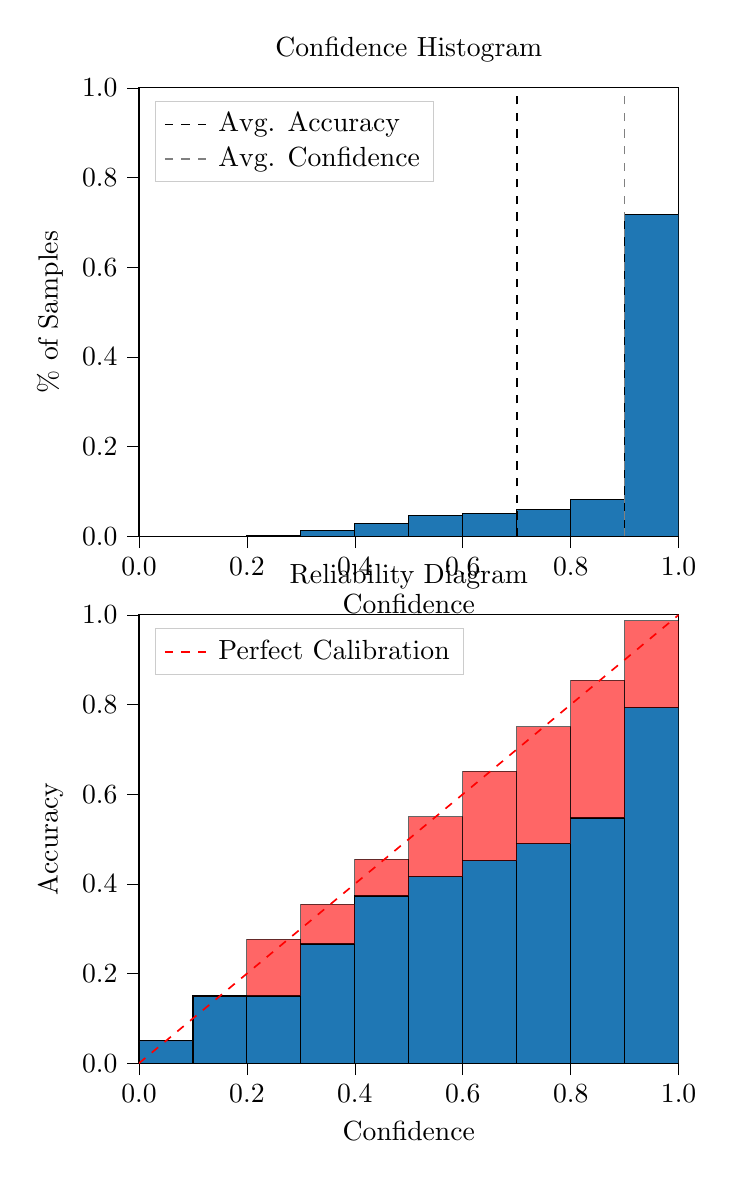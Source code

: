 % This file was created by tikzplotlib v0.9.8.
\begin{tikzpicture}

\definecolor{color0}{rgb}{0.122,0.467,0.706}

\begin{groupplot}[group style={group size=1 by 2}]
\nextgroupplot[
legend cell align={left},
legend style={
  fill opacity=0.8,
  draw opacity=1,
  text opacity=1,
  at={(0.03,0.97)},
  anchor=north west,
  draw=white!80!black
},
tick align=outside,
tick pos=left,
title={Confidence Histogram},
x grid style={white!69.02!black},
xlabel={Confidence},
xmin=0, xmax=1,
xtick style={color=black},
xtick={0,0.2,0.4,0.6,0.8,1},
xticklabels={0.0,0.2,0.4,0.6,0.8,1.0},
y grid style={white!69.02!black},
ylabel={\% of Samples},
ymin=0, ymax=1,
ytick style={color=black},
ytick={0,0.2,0.4,0.6,0.8,1},
yticklabels={0.0,0.2,0.4,0.6,0.8,1.0}
]
\draw[draw=black,fill=color0] (axis cs:-6.939e-18,0) rectangle (axis cs:0.1,0);
\draw[draw=black,fill=color0] (axis cs:0.1,0) rectangle (axis cs:0.2,0);
\draw[draw=black,fill=color0] (axis cs:0.2,0) rectangle (axis cs:0.3,0.002);
\draw[draw=black,fill=color0] (axis cs:0.3,0) rectangle (axis cs:0.4,0.012);
\draw[draw=black,fill=color0] (axis cs:0.4,0) rectangle (axis cs:0.5,0.028);
\draw[draw=black,fill=color0] (axis cs:0.5,0) rectangle (axis cs:0.6,0.047);
\draw[draw=black,fill=color0] (axis cs:0.6,0) rectangle (axis cs:0.7,0.051);
\draw[draw=black,fill=color0] (axis cs:0.7,0) rectangle (axis cs:0.8,0.06);
\draw[draw=black,fill=color0] (axis cs:0.8,0) rectangle (axis cs:0.9,0.082);
\draw[draw=black,fill=color0] (axis cs:0.9,0) rectangle (axis cs:1,0.718);
\addplot [semithick, black, dashed]
table {%
0.7 0
0.7 1
};
\addlegendentry{Avg. Accuracy}
\addplot [semithick, white!50.196!black, dashed]
table {%
0.9 0
0.9 1
};
\addlegendentry{Avg. Confidence}

\nextgroupplot[
legend cell align={left},
legend style={
  fill opacity=0.8,
  draw opacity=1,
  text opacity=1,
  at={(0.03,0.97)},
  anchor=north west,
  draw=white!80!black
},
tick align=outside,
tick pos=left,
title={Reliability Diagram},
x grid style={white!69.02!black},
xlabel={Confidence},
xmin=0, xmax=1,
xtick style={color=black},
xtick={0,0.2,0.4,0.6,0.8,1},
xticklabels={0.0,0.2,0.4,0.6,0.8,1.0},
y grid style={white!69.02!black},
ylabel={Accuracy},
ymin=0, ymax=1,
ytick style={color=black},
ytick={0,0.2,0.4,0.6,0.8,1},
yticklabels={0.0,0.2,0.4,0.6,0.8,1.0}
]
\draw[draw=black,fill=color0] (axis cs:-6.939e-18,0) rectangle (axis cs:0.1,0.05);
\draw[draw=black,fill=color0] (axis cs:0.1,0) rectangle (axis cs:0.2,0.15);
\draw[draw=black,fill=color0] (axis cs:0.2,0) rectangle (axis cs:0.3,0.15);
\draw[draw=black,fill=color0] (axis cs:0.3,0) rectangle (axis cs:0.4,0.266);
\draw[draw=black,fill=color0] (axis cs:0.4,0) rectangle (axis cs:0.5,0.373);
\draw[draw=black,fill=color0] (axis cs:0.5,0) rectangle (axis cs:0.6,0.416);
\draw[draw=black,fill=color0] (axis cs:0.6,0) rectangle (axis cs:0.7,0.452);
\draw[draw=black,fill=color0] (axis cs:0.7,0) rectangle (axis cs:0.8,0.49);
\draw[draw=black,fill=color0] (axis cs:0.8,0) rectangle (axis cs:0.9,0.547);
\draw[draw=black,fill=color0] (axis cs:0.9,0) rectangle (axis cs:1,0.793);
\draw[draw=black,fill=red,opacity=0.6] (axis cs:-6.939e-18,0.05) rectangle (axis cs:0.1,0.05);
\draw[draw=black,fill=red,opacity=0.6] (axis cs:0.1,0.15) rectangle (axis cs:0.2,0.15);
\draw[draw=black,fill=red,opacity=0.6] (axis cs:0.2,0.15) rectangle (axis cs:0.3,0.277);
\draw[draw=black,fill=red,opacity=0.6] (axis cs:0.3,0.266) rectangle (axis cs:0.4,0.355);
\draw[draw=black,fill=red,opacity=0.6] (axis cs:0.4,0.373) rectangle (axis cs:0.5,0.455);
\draw[draw=black,fill=red,opacity=0.6] (axis cs:0.5,0.416) rectangle (axis cs:0.6,0.55);
\draw[draw=black,fill=red,opacity=0.6] (axis cs:0.6,0.452) rectangle (axis cs:0.7,0.651);
\draw[draw=black,fill=red,opacity=0.6] (axis cs:0.7,0.49) rectangle (axis cs:0.8,0.751);
\draw[draw=black,fill=red,opacity=0.6] (axis cs:0.8,0.547) rectangle (axis cs:0.9,0.854);
\draw[draw=black,fill=red,opacity=0.6] (axis cs:0.9,0.793) rectangle (axis cs:1,0.987);
\addplot [semithick, red, dashed]
table {%
0 0
1 1
};
\addlegendentry{Perfect Calibration}
\end{groupplot}

\end{tikzpicture}
